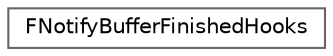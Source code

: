 digraph "Graphical Class Hierarchy"
{
 // INTERACTIVE_SVG=YES
 // LATEX_PDF_SIZE
  bgcolor="transparent";
  edge [fontname=Helvetica,fontsize=10,labelfontname=Helvetica,labelfontsize=10];
  node [fontname=Helvetica,fontsize=10,shape=box,height=0.2,width=0.4];
  rankdir="LR";
  Node0 [id="Node000000",label="FNotifyBufferFinishedHooks",height=0.2,width=0.4,color="grey40", fillcolor="white", style="filled",URL="$dc/df2/structFNotifyBufferFinishedHooks.html",tooltip=" "];
}
